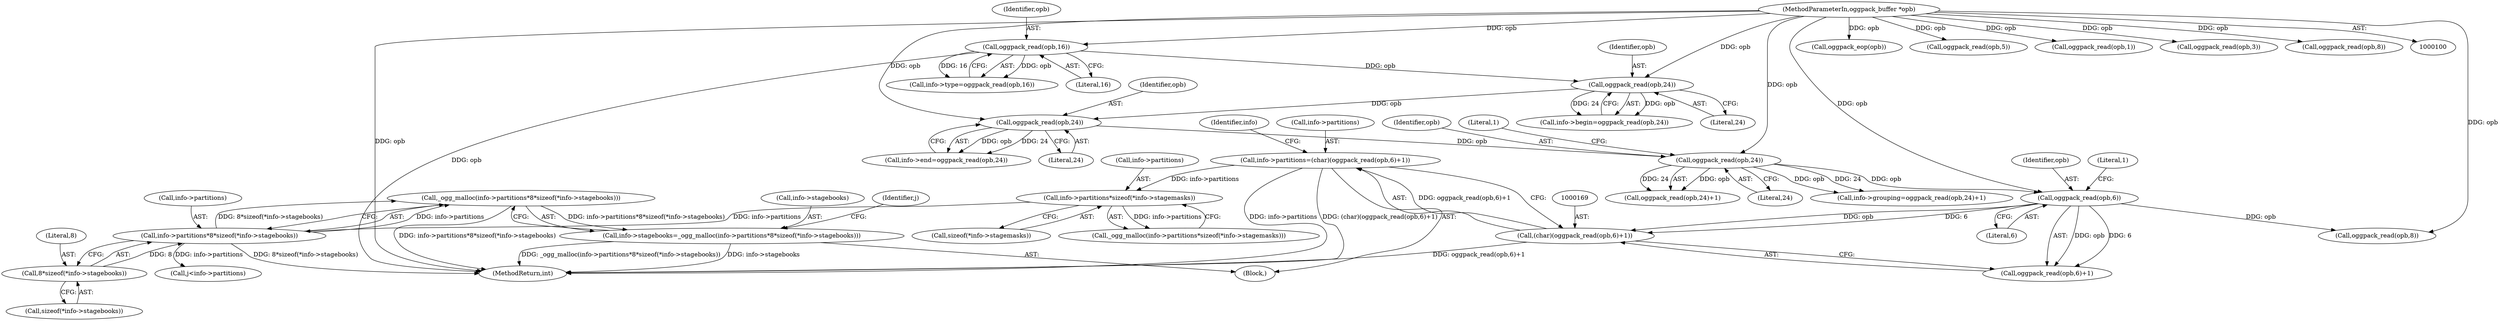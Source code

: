 digraph "0_Android_659030a2e80c38fb8da0a4eb68695349eec6778b_0@API" {
"1000211" [label="(Call,_ogg_malloc(info->partitions*8*sizeof(*info->stagebooks)))"];
"1000212" [label="(Call,info->partitions*8*sizeof(*info->stagebooks))"];
"1000198" [label="(Call,info->partitions*sizeof(*info->stagemasks))"];
"1000164" [label="(Call,info->partitions=(char)(oggpack_read(opb,6)+1))"];
"1000168" [label="(Call,(char)(oggpack_read(opb,6)+1))"];
"1000171" [label="(Call,oggpack_read(opb,6))"];
"1000160" [label="(Call,oggpack_read(opb,24))"];
"1000152" [label="(Call,oggpack_read(opb,24))"];
"1000145" [label="(Call,oggpack_read(opb,24))"];
"1000125" [label="(Call,oggpack_read(opb,16))"];
"1000103" [label="(MethodParameterIn,oggpack_buffer *opb)"];
"1000216" [label="(Call,8*sizeof(*info->stagebooks))"];
"1000207" [label="(Call,info->stagebooks=_ogg_malloc(info->partitions*8*sizeof(*info->stagebooks)))"];
"1000121" [label="(Call,info->type=oggpack_read(opb,16))"];
"1000160" [label="(Call,oggpack_read(opb,24))"];
"1000346" [label="(Call,oggpack_eop(opb))"];
"1000208" [label="(Call,info->stagebooks)"];
"1000104" [label="(Block,)"];
"1000153" [label="(Identifier,opb)"];
"1000126" [label="(Identifier,opb)"];
"1000211" [label="(Call,_ogg_malloc(info->partitions*8*sizeof(*info->stagebooks)))"];
"1000216" [label="(Call,8*sizeof(*info->stagebooks))"];
"1000225" [label="(Identifier,j)"];
"1000148" [label="(Call,info->end=oggpack_read(opb,24))"];
"1000147" [label="(Literal,24)"];
"1000172" [label="(Identifier,opb)"];
"1000145" [label="(Call,oggpack_read(opb,24))"];
"1000177" [label="(Identifier,info)"];
"1000218" [label="(Call,sizeof(*info->stagebooks))"];
"1000103" [label="(MethodParameterIn,oggpack_buffer *opb)"];
"1000146" [label="(Identifier,opb)"];
"1000164" [label="(Call,info->partitions=(char)(oggpack_read(opb,6)+1))"];
"1000168" [label="(Call,(char)(oggpack_read(opb,6)+1))"];
"1000162" [label="(Literal,24)"];
"1000171" [label="(Call,oggpack_read(opb,6))"];
"1000202" [label="(Call,sizeof(*info->stagemasks))"];
"1000248" [label="(Call,oggpack_read(opb,5))"];
"1000242" [label="(Call,oggpack_read(opb,1))"];
"1000198" [label="(Call,info->partitions*sizeof(*info->stagemasks))"];
"1000238" [label="(Call,oggpack_read(opb,3))"];
"1000161" [label="(Identifier,opb)"];
"1000356" [label="(MethodReturn,int)"];
"1000199" [label="(Call,info->partitions)"];
"1000212" [label="(Call,info->partitions*8*sizeof(*info->stagebooks))"];
"1000174" [label="(Literal,1)"];
"1000227" [label="(Call,j<info->partitions)"];
"1000197" [label="(Call,_ogg_malloc(info->partitions*sizeof(*info->stagemasks)))"];
"1000181" [label="(Call,oggpack_read(opb,8))"];
"1000159" [label="(Call,oggpack_read(opb,24)+1)"];
"1000213" [label="(Call,info->partitions)"];
"1000163" [label="(Literal,1)"];
"1000154" [label="(Literal,24)"];
"1000155" [label="(Call,info->grouping=oggpack_read(opb,24)+1)"];
"1000127" [label="(Literal,16)"];
"1000217" [label="(Literal,8)"];
"1000152" [label="(Call,oggpack_read(opb,24))"];
"1000141" [label="(Call,info->begin=oggpack_read(opb,24))"];
"1000297" [label="(Call,oggpack_read(opb,8))"];
"1000165" [label="(Call,info->partitions)"];
"1000125" [label="(Call,oggpack_read(opb,16))"];
"1000170" [label="(Call,oggpack_read(opb,6)+1)"];
"1000173" [label="(Literal,6)"];
"1000207" [label="(Call,info->stagebooks=_ogg_malloc(info->partitions*8*sizeof(*info->stagebooks)))"];
"1000211" -> "1000207"  [label="AST: "];
"1000211" -> "1000212"  [label="CFG: "];
"1000212" -> "1000211"  [label="AST: "];
"1000207" -> "1000211"  [label="CFG: "];
"1000211" -> "1000356"  [label="DDG: info->partitions*8*sizeof(*info->stagebooks)"];
"1000211" -> "1000207"  [label="DDG: info->partitions*8*sizeof(*info->stagebooks)"];
"1000212" -> "1000211"  [label="DDG: info->partitions"];
"1000212" -> "1000211"  [label="DDG: 8*sizeof(*info->stagebooks)"];
"1000212" -> "1000216"  [label="CFG: "];
"1000213" -> "1000212"  [label="AST: "];
"1000216" -> "1000212"  [label="AST: "];
"1000212" -> "1000356"  [label="DDG: 8*sizeof(*info->stagebooks)"];
"1000198" -> "1000212"  [label="DDG: info->partitions"];
"1000216" -> "1000212"  [label="DDG: 8"];
"1000212" -> "1000227"  [label="DDG: info->partitions"];
"1000198" -> "1000197"  [label="AST: "];
"1000198" -> "1000202"  [label="CFG: "];
"1000199" -> "1000198"  [label="AST: "];
"1000202" -> "1000198"  [label="AST: "];
"1000197" -> "1000198"  [label="CFG: "];
"1000198" -> "1000197"  [label="DDG: info->partitions"];
"1000164" -> "1000198"  [label="DDG: info->partitions"];
"1000164" -> "1000104"  [label="AST: "];
"1000164" -> "1000168"  [label="CFG: "];
"1000165" -> "1000164"  [label="AST: "];
"1000168" -> "1000164"  [label="AST: "];
"1000177" -> "1000164"  [label="CFG: "];
"1000164" -> "1000356"  [label="DDG: (char)(oggpack_read(opb,6)+1)"];
"1000164" -> "1000356"  [label="DDG: info->partitions"];
"1000168" -> "1000164"  [label="DDG: oggpack_read(opb,6)+1"];
"1000168" -> "1000170"  [label="CFG: "];
"1000169" -> "1000168"  [label="AST: "];
"1000170" -> "1000168"  [label="AST: "];
"1000168" -> "1000356"  [label="DDG: oggpack_read(opb,6)+1"];
"1000171" -> "1000168"  [label="DDG: opb"];
"1000171" -> "1000168"  [label="DDG: 6"];
"1000171" -> "1000170"  [label="AST: "];
"1000171" -> "1000173"  [label="CFG: "];
"1000172" -> "1000171"  [label="AST: "];
"1000173" -> "1000171"  [label="AST: "];
"1000174" -> "1000171"  [label="CFG: "];
"1000171" -> "1000170"  [label="DDG: opb"];
"1000171" -> "1000170"  [label="DDG: 6"];
"1000160" -> "1000171"  [label="DDG: opb"];
"1000103" -> "1000171"  [label="DDG: opb"];
"1000171" -> "1000181"  [label="DDG: opb"];
"1000160" -> "1000159"  [label="AST: "];
"1000160" -> "1000162"  [label="CFG: "];
"1000161" -> "1000160"  [label="AST: "];
"1000162" -> "1000160"  [label="AST: "];
"1000163" -> "1000160"  [label="CFG: "];
"1000160" -> "1000155"  [label="DDG: opb"];
"1000160" -> "1000155"  [label="DDG: 24"];
"1000160" -> "1000159"  [label="DDG: opb"];
"1000160" -> "1000159"  [label="DDG: 24"];
"1000152" -> "1000160"  [label="DDG: opb"];
"1000103" -> "1000160"  [label="DDG: opb"];
"1000152" -> "1000148"  [label="AST: "];
"1000152" -> "1000154"  [label="CFG: "];
"1000153" -> "1000152"  [label="AST: "];
"1000154" -> "1000152"  [label="AST: "];
"1000148" -> "1000152"  [label="CFG: "];
"1000152" -> "1000148"  [label="DDG: opb"];
"1000152" -> "1000148"  [label="DDG: 24"];
"1000145" -> "1000152"  [label="DDG: opb"];
"1000103" -> "1000152"  [label="DDG: opb"];
"1000145" -> "1000141"  [label="AST: "];
"1000145" -> "1000147"  [label="CFG: "];
"1000146" -> "1000145"  [label="AST: "];
"1000147" -> "1000145"  [label="AST: "];
"1000141" -> "1000145"  [label="CFG: "];
"1000145" -> "1000141"  [label="DDG: opb"];
"1000145" -> "1000141"  [label="DDG: 24"];
"1000125" -> "1000145"  [label="DDG: opb"];
"1000103" -> "1000145"  [label="DDG: opb"];
"1000125" -> "1000121"  [label="AST: "];
"1000125" -> "1000127"  [label="CFG: "];
"1000126" -> "1000125"  [label="AST: "];
"1000127" -> "1000125"  [label="AST: "];
"1000121" -> "1000125"  [label="CFG: "];
"1000125" -> "1000356"  [label="DDG: opb"];
"1000125" -> "1000121"  [label="DDG: opb"];
"1000125" -> "1000121"  [label="DDG: 16"];
"1000103" -> "1000125"  [label="DDG: opb"];
"1000103" -> "1000100"  [label="AST: "];
"1000103" -> "1000356"  [label="DDG: opb"];
"1000103" -> "1000181"  [label="DDG: opb"];
"1000103" -> "1000238"  [label="DDG: opb"];
"1000103" -> "1000242"  [label="DDG: opb"];
"1000103" -> "1000248"  [label="DDG: opb"];
"1000103" -> "1000297"  [label="DDG: opb"];
"1000103" -> "1000346"  [label="DDG: opb"];
"1000216" -> "1000218"  [label="CFG: "];
"1000217" -> "1000216"  [label="AST: "];
"1000218" -> "1000216"  [label="AST: "];
"1000207" -> "1000104"  [label="AST: "];
"1000208" -> "1000207"  [label="AST: "];
"1000225" -> "1000207"  [label="CFG: "];
"1000207" -> "1000356"  [label="DDG: info->stagebooks"];
"1000207" -> "1000356"  [label="DDG: _ogg_malloc(info->partitions*8*sizeof(*info->stagebooks))"];
}
